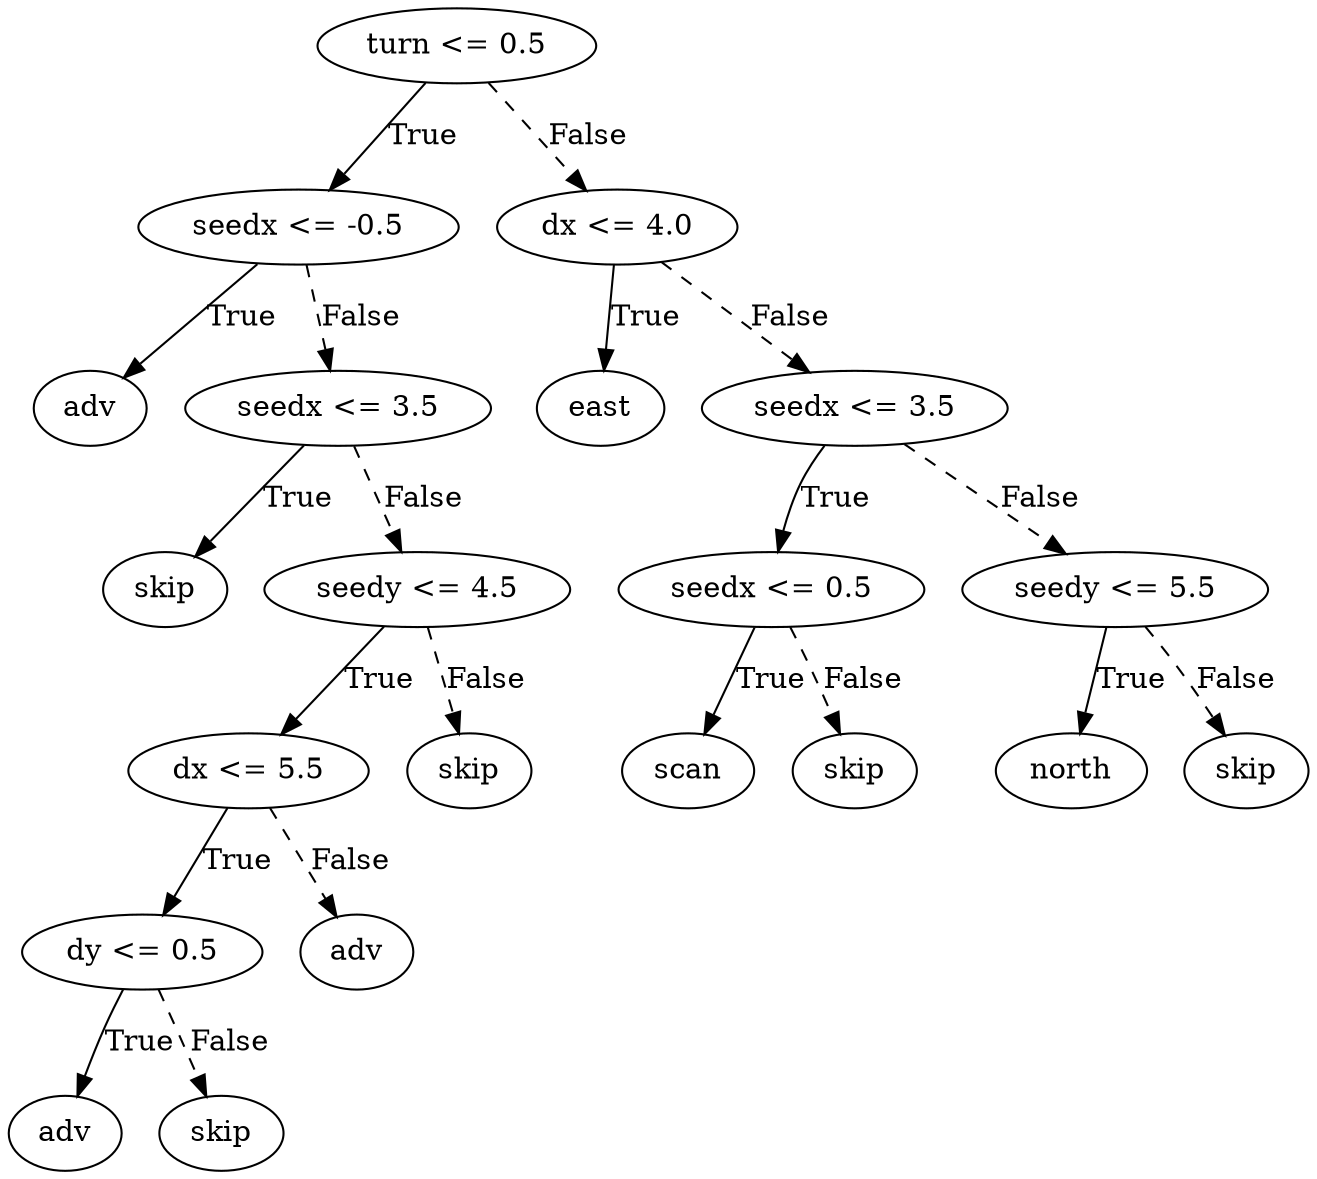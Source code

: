 digraph {
0 [label="turn <= 0.5"];
1 [label="seedx <= -0.5"];
2 [label="adv"];
1 -> 2 [label="True"];
3 [label="seedx <= 3.5"];
4 [label="skip"];
3 -> 4 [label="True"];
5 [label="seedy <= 4.5"];
6 [label="dx <= 5.5"];
7 [label="dy <= 0.5"];
8 [label="adv"];
7 -> 8 [label="True"];
9 [label="skip"];
7 -> 9 [style="dashed", label="False"];
6 -> 7 [label="True"];
10 [label="adv"];
6 -> 10 [style="dashed", label="False"];
5 -> 6 [label="True"];
11 [label="skip"];
5 -> 11 [style="dashed", label="False"];
3 -> 5 [style="dashed", label="False"];
1 -> 3 [style="dashed", label="False"];
0 -> 1 [label="True"];
12 [label="dx <= 4.0"];
13 [label="east"];
12 -> 13 [label="True"];
14 [label="seedx <= 3.5"];
15 [label="seedx <= 0.5"];
16 [label="scan"];
15 -> 16 [label="True"];
17 [label="skip"];
15 -> 17 [style="dashed", label="False"];
14 -> 15 [label="True"];
18 [label="seedy <= 5.5"];
19 [label="north"];
18 -> 19 [label="True"];
20 [label="skip"];
18 -> 20 [style="dashed", label="False"];
14 -> 18 [style="dashed", label="False"];
12 -> 14 [style="dashed", label="False"];
0 -> 12 [style="dashed", label="False"];

}